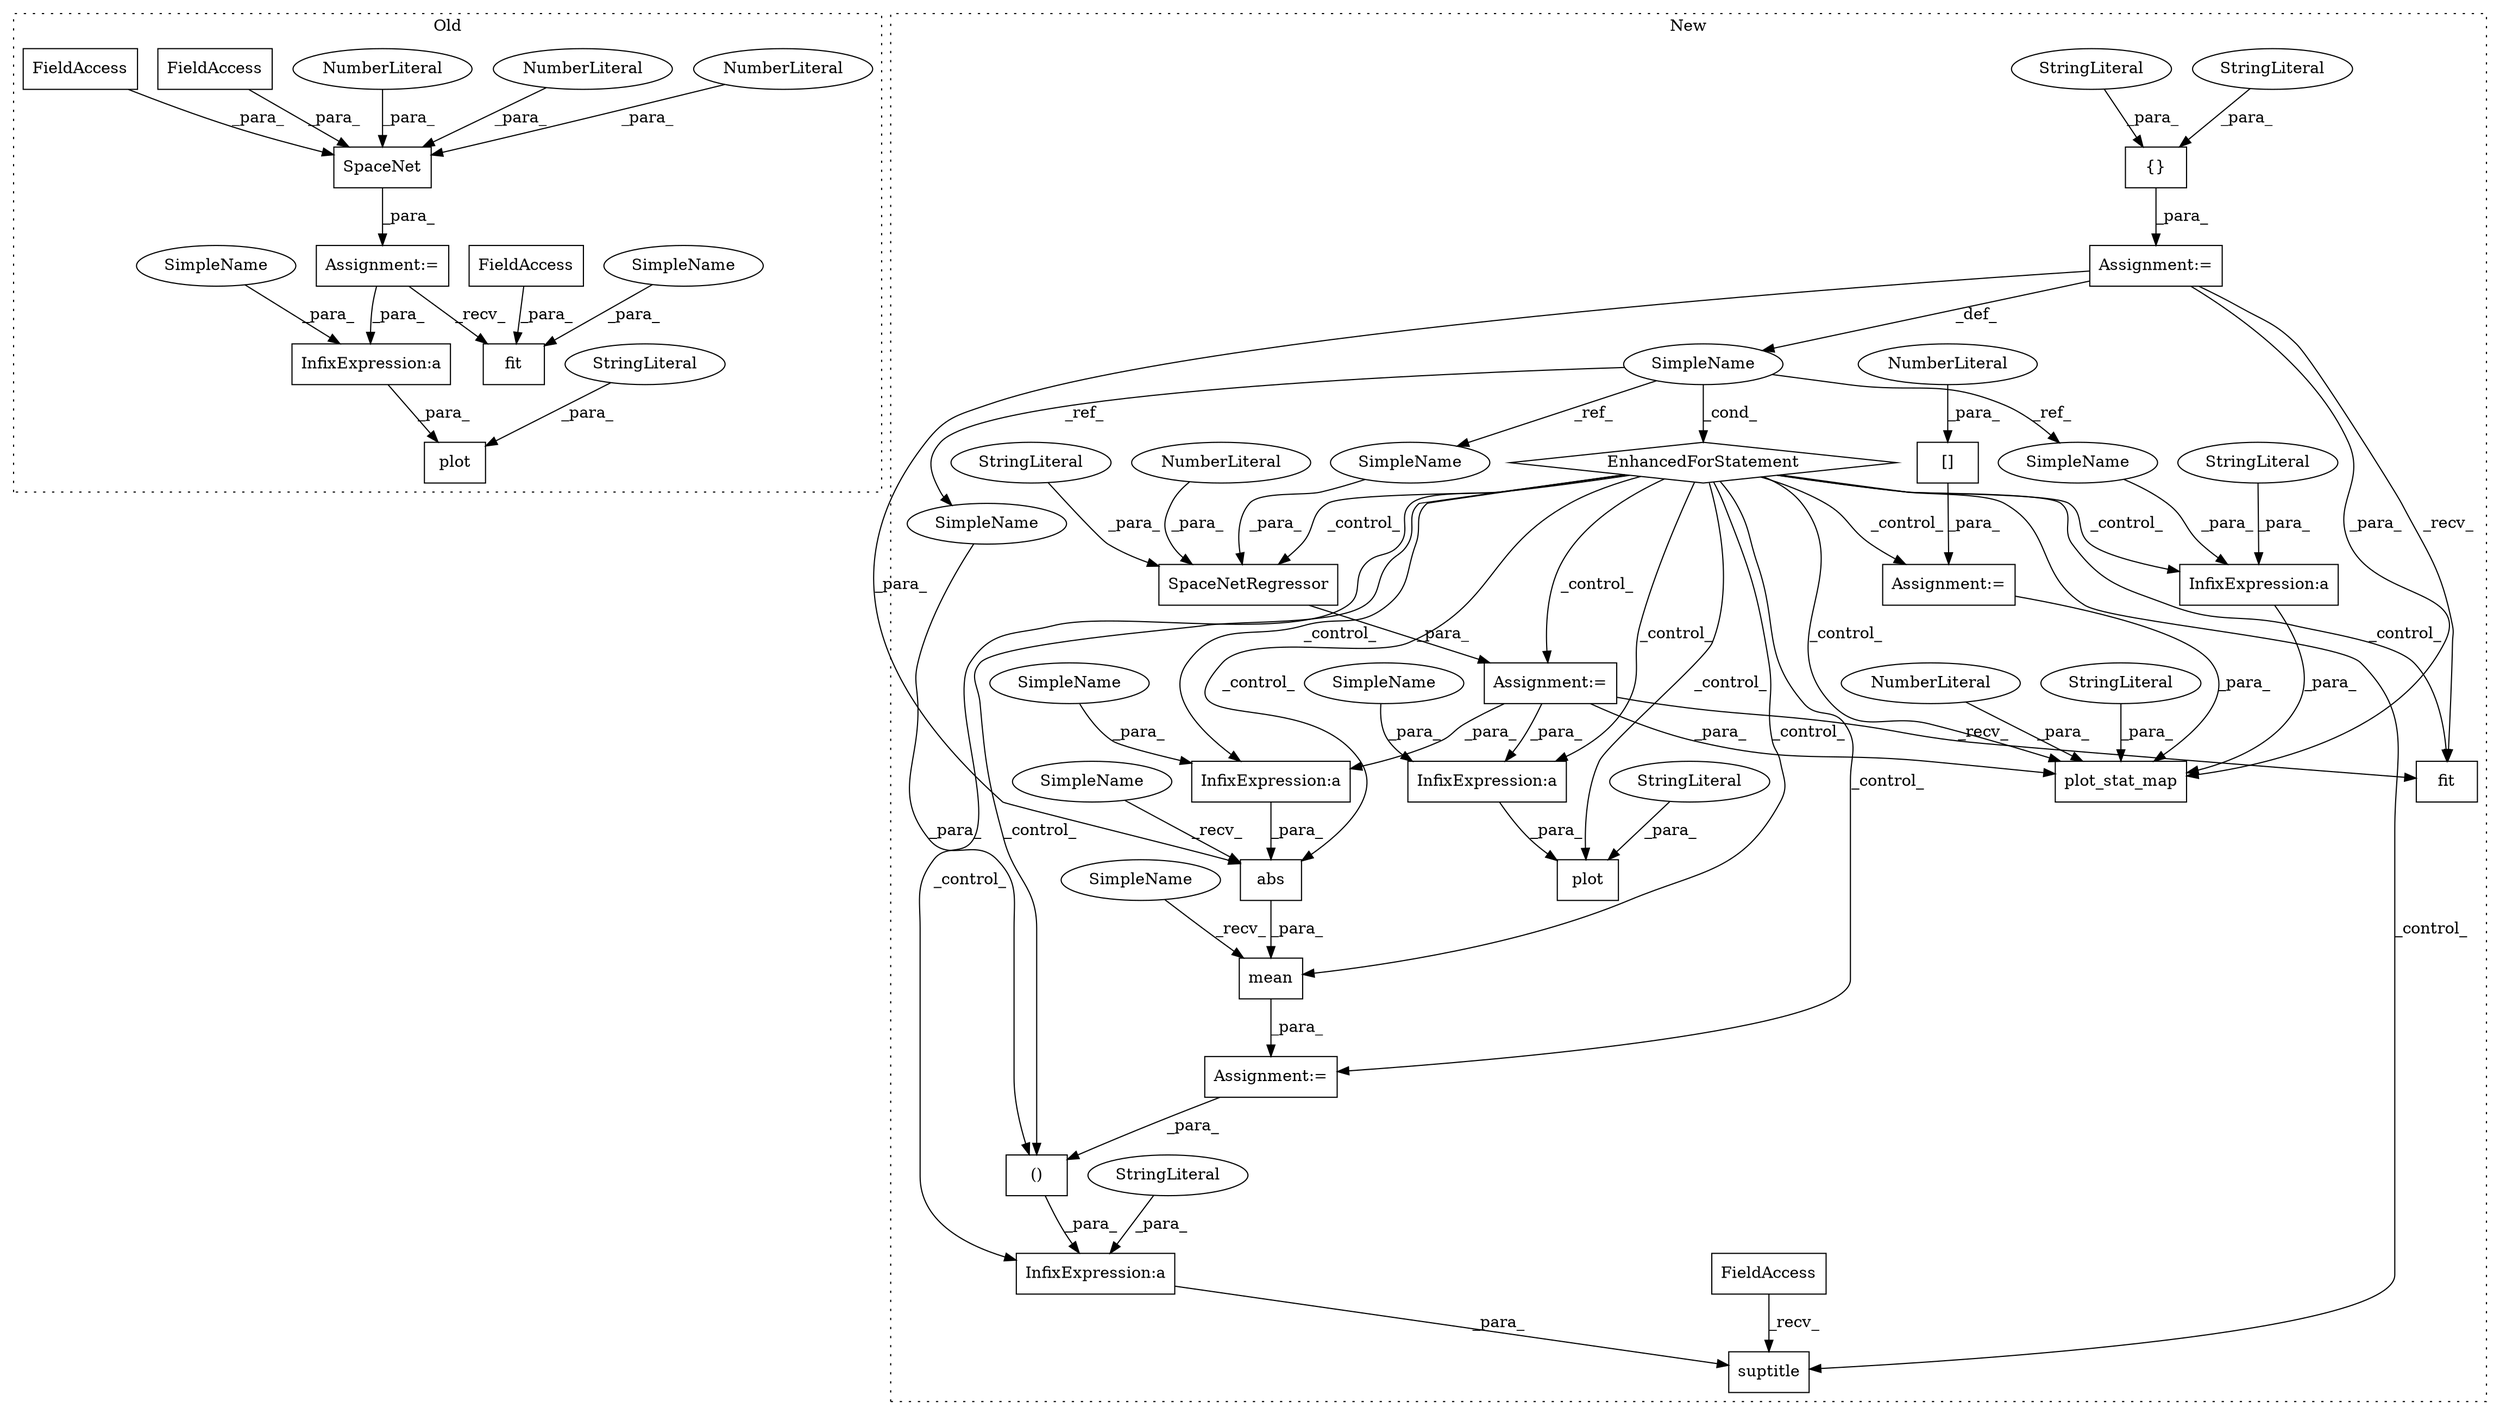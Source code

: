 digraph G {
subgraph cluster0 {
1 [label="plot" a="32" s="1667,1720" l="5,1" shape="box"];
4 [label="StringLiteral" a="45" s="1687" l="23" shape="ellipse"];
6 [label="Assignment:=" a="7" s="1086" l="1" shape="box"];
11 [label="InfixExpression:a" a="27" s="1675" l="3" shape="box"];
20 [label="fit" a="32" s="1138,1156" l="4,1" shape="box"];
30 [label="SpaceNet" a="32" s="1087,1123" l="9,1" shape="box"];
31 [label="NumberLiteral" a="34" s="1103" l="2" shape="ellipse"];
32 [label="NumberLiteral" a="34" s="1106" l="1" shape="ellipse"];
33 [label="NumberLiteral" a="34" s="1121" l="2" shape="ellipse"];
34 [label="FieldAccess" a="22" s="1108" l="12" shape="box"];
35 [label="FieldAccess" a="22" s="1142" l="10" shape="box"];
36 [label="FieldAccess" a="22" s="1096" l="6" shape="box"];
44 [label="SimpleName" a="42" s="1672" l="3" shape="ellipse"];
45 [label="SimpleName" a="42" s="1153" l="3" shape="ellipse"];
label = "Old";
style="dotted";
}
subgraph cluster1 {
2 [label="plot" a="32" s="1998,2055" l="5,1" shape="box"];
3 [label="StringLiteral" a="45" s="2019" l="26" shape="ellipse"];
5 [label="Assignment:=" a="7" s="1261" l="1" shape="box"];
7 [label="()" a="106" s="1681" l="23" shape="box"];
8 [label="InfixExpression:a" a="27" s="1453" l="3" shape="box"];
9 [label="InfixExpression:a" a="27" s="2009" l="3" shape="box"];
10 [label="InfixExpression:a" a="27" s="1671" l="10" shape="box"];
12 [label="SpaceNetRegressor" a="32" s="1262,1297" l="18,1" shape="box"];
13 [label="NumberLiteral" a="34" s="1296" l="1" shape="ellipse"];
14 [label="{}" a="4" s="1220,1243" l="1,1" shape="box"];
15 [label="InfixExpression:a" a="27" s="1549" l="3" shape="box"];
16 [label="plot_stat_map" a="32" s="1499,1565" l="14,1" shape="box"];
17 [label="NumberLiteral" a="34" s="1564" l="1" shape="ellipse"];
18 [label="EnhancedForStatement" a="70" s="1138,1244" l="53,2" shape="diamond"];
19 [label="SimpleName" a="42" s="1198" l="7" shape="ellipse"];
21 [label="StringLiteral" a="45" s="1229" l="14" shape="ellipse"];
22 [label="StringLiteral" a="45" s="1280" l="7" shape="ellipse"];
23 [label="StringLiteral" a="45" s="1537" l="12" shape="ellipse"];
24 [label="StringLiteral" a="45" s="1560" l="3" shape="ellipse"];
25 [label="StringLiteral" a="45" s="1221" l="7" shape="ellipse"];
26 [label="StringLiteral" a="45" s="1635" l="36" shape="ellipse"];
27 [label="fit" a="32" s="1314,1333" l="4,1" shape="box"];
28 [label="abs" a="32" s="1443,1462" l="4,1" shape="box"];
29 [label="mean" a="32" s="1432,1463" l="5,1" shape="box"];
37 [label="suptitle" a="32" s="1626,1704" l="9,2" shape="box"];
38 [label="FieldAccess" a="22" s="1608" l="10" shape="box"];
39 [label="Assignment:=" a="7" s="1425" l="1" shape="box"];
40 [label="Assignment:=" a="7" s="1486" l="1" shape="box"];
41 [label="[]" a="2" s="1487,1490" l="2,1" shape="box"];
42 [label="NumberLiteral" a="34" s="1489" l="1" shape="ellipse"];
43 [label="Assignment:=" a="7" s="1138,1244" l="53,2" shape="box"];
46 [label="SimpleName" a="42" s="2003" l="6" shape="ellipse"];
47 [label="SimpleName" a="42" s="1447" l="6" shape="ellipse"];
48 [label="SimpleName" a="42" s="1426" l="5" shape="ellipse"];
49 [label="SimpleName" a="42" s="1437" l="5" shape="ellipse"];
50 [label="SimpleName" a="42" s="1288" l="7" shape="ellipse"];
51 [label="SimpleName" a="42" s="1552" l="7" shape="ellipse"];
52 [label="SimpleName" a="42" s="1681" l="7" shape="ellipse"];
label = "New";
style="dotted";
}
3 -> 2 [label="_para_"];
4 -> 1 [label="_para_"];
5 -> 27 [label="_recv_"];
5 -> 8 [label="_para_"];
5 -> 9 [label="_para_"];
5 -> 16 [label="_para_"];
6 -> 20 [label="_recv_"];
6 -> 11 [label="_para_"];
7 -> 10 [label="_para_"];
8 -> 28 [label="_para_"];
9 -> 2 [label="_para_"];
10 -> 37 [label="_para_"];
11 -> 1 [label="_para_"];
12 -> 5 [label="_para_"];
13 -> 12 [label="_para_"];
14 -> 43 [label="_para_"];
15 -> 16 [label="_para_"];
17 -> 16 [label="_para_"];
18 -> 39 [label="_control_"];
18 -> 10 [label="_control_"];
18 -> 28 [label="_control_"];
18 -> 16 [label="_control_"];
18 -> 7 [label="_control_"];
18 -> 12 [label="_control_"];
18 -> 37 [label="_control_"];
18 -> 5 [label="_control_"];
18 -> 8 [label="_control_"];
18 -> 40 [label="_control_"];
18 -> 27 [label="_control_"];
18 -> 9 [label="_control_"];
18 -> 29 [label="_control_"];
18 -> 15 [label="_control_"];
18 -> 2 [label="_control_"];
19 -> 18 [label="_cond_"];
19 -> 51 [label="_ref_"];
19 -> 50 [label="_ref_"];
19 -> 52 [label="_ref_"];
21 -> 14 [label="_para_"];
22 -> 12 [label="_para_"];
23 -> 15 [label="_para_"];
24 -> 16 [label="_para_"];
25 -> 14 [label="_para_"];
26 -> 10 [label="_para_"];
28 -> 29 [label="_para_"];
29 -> 39 [label="_para_"];
30 -> 6 [label="_para_"];
31 -> 30 [label="_para_"];
32 -> 30 [label="_para_"];
33 -> 30 [label="_para_"];
34 -> 30 [label="_para_"];
35 -> 20 [label="_para_"];
36 -> 30 [label="_para_"];
38 -> 37 [label="_recv_"];
39 -> 7 [label="_para_"];
40 -> 16 [label="_para_"];
41 -> 40 [label="_para_"];
42 -> 41 [label="_para_"];
43 -> 16 [label="_para_"];
43 -> 28 [label="_para_"];
43 -> 19 [label="_def_"];
43 -> 27 [label="_recv_"];
44 -> 11 [label="_para_"];
45 -> 20 [label="_para_"];
46 -> 9 [label="_para_"];
47 -> 8 [label="_para_"];
48 -> 29 [label="_recv_"];
49 -> 28 [label="_recv_"];
50 -> 12 [label="_para_"];
51 -> 15 [label="_para_"];
52 -> 7 [label="_para_"];
}